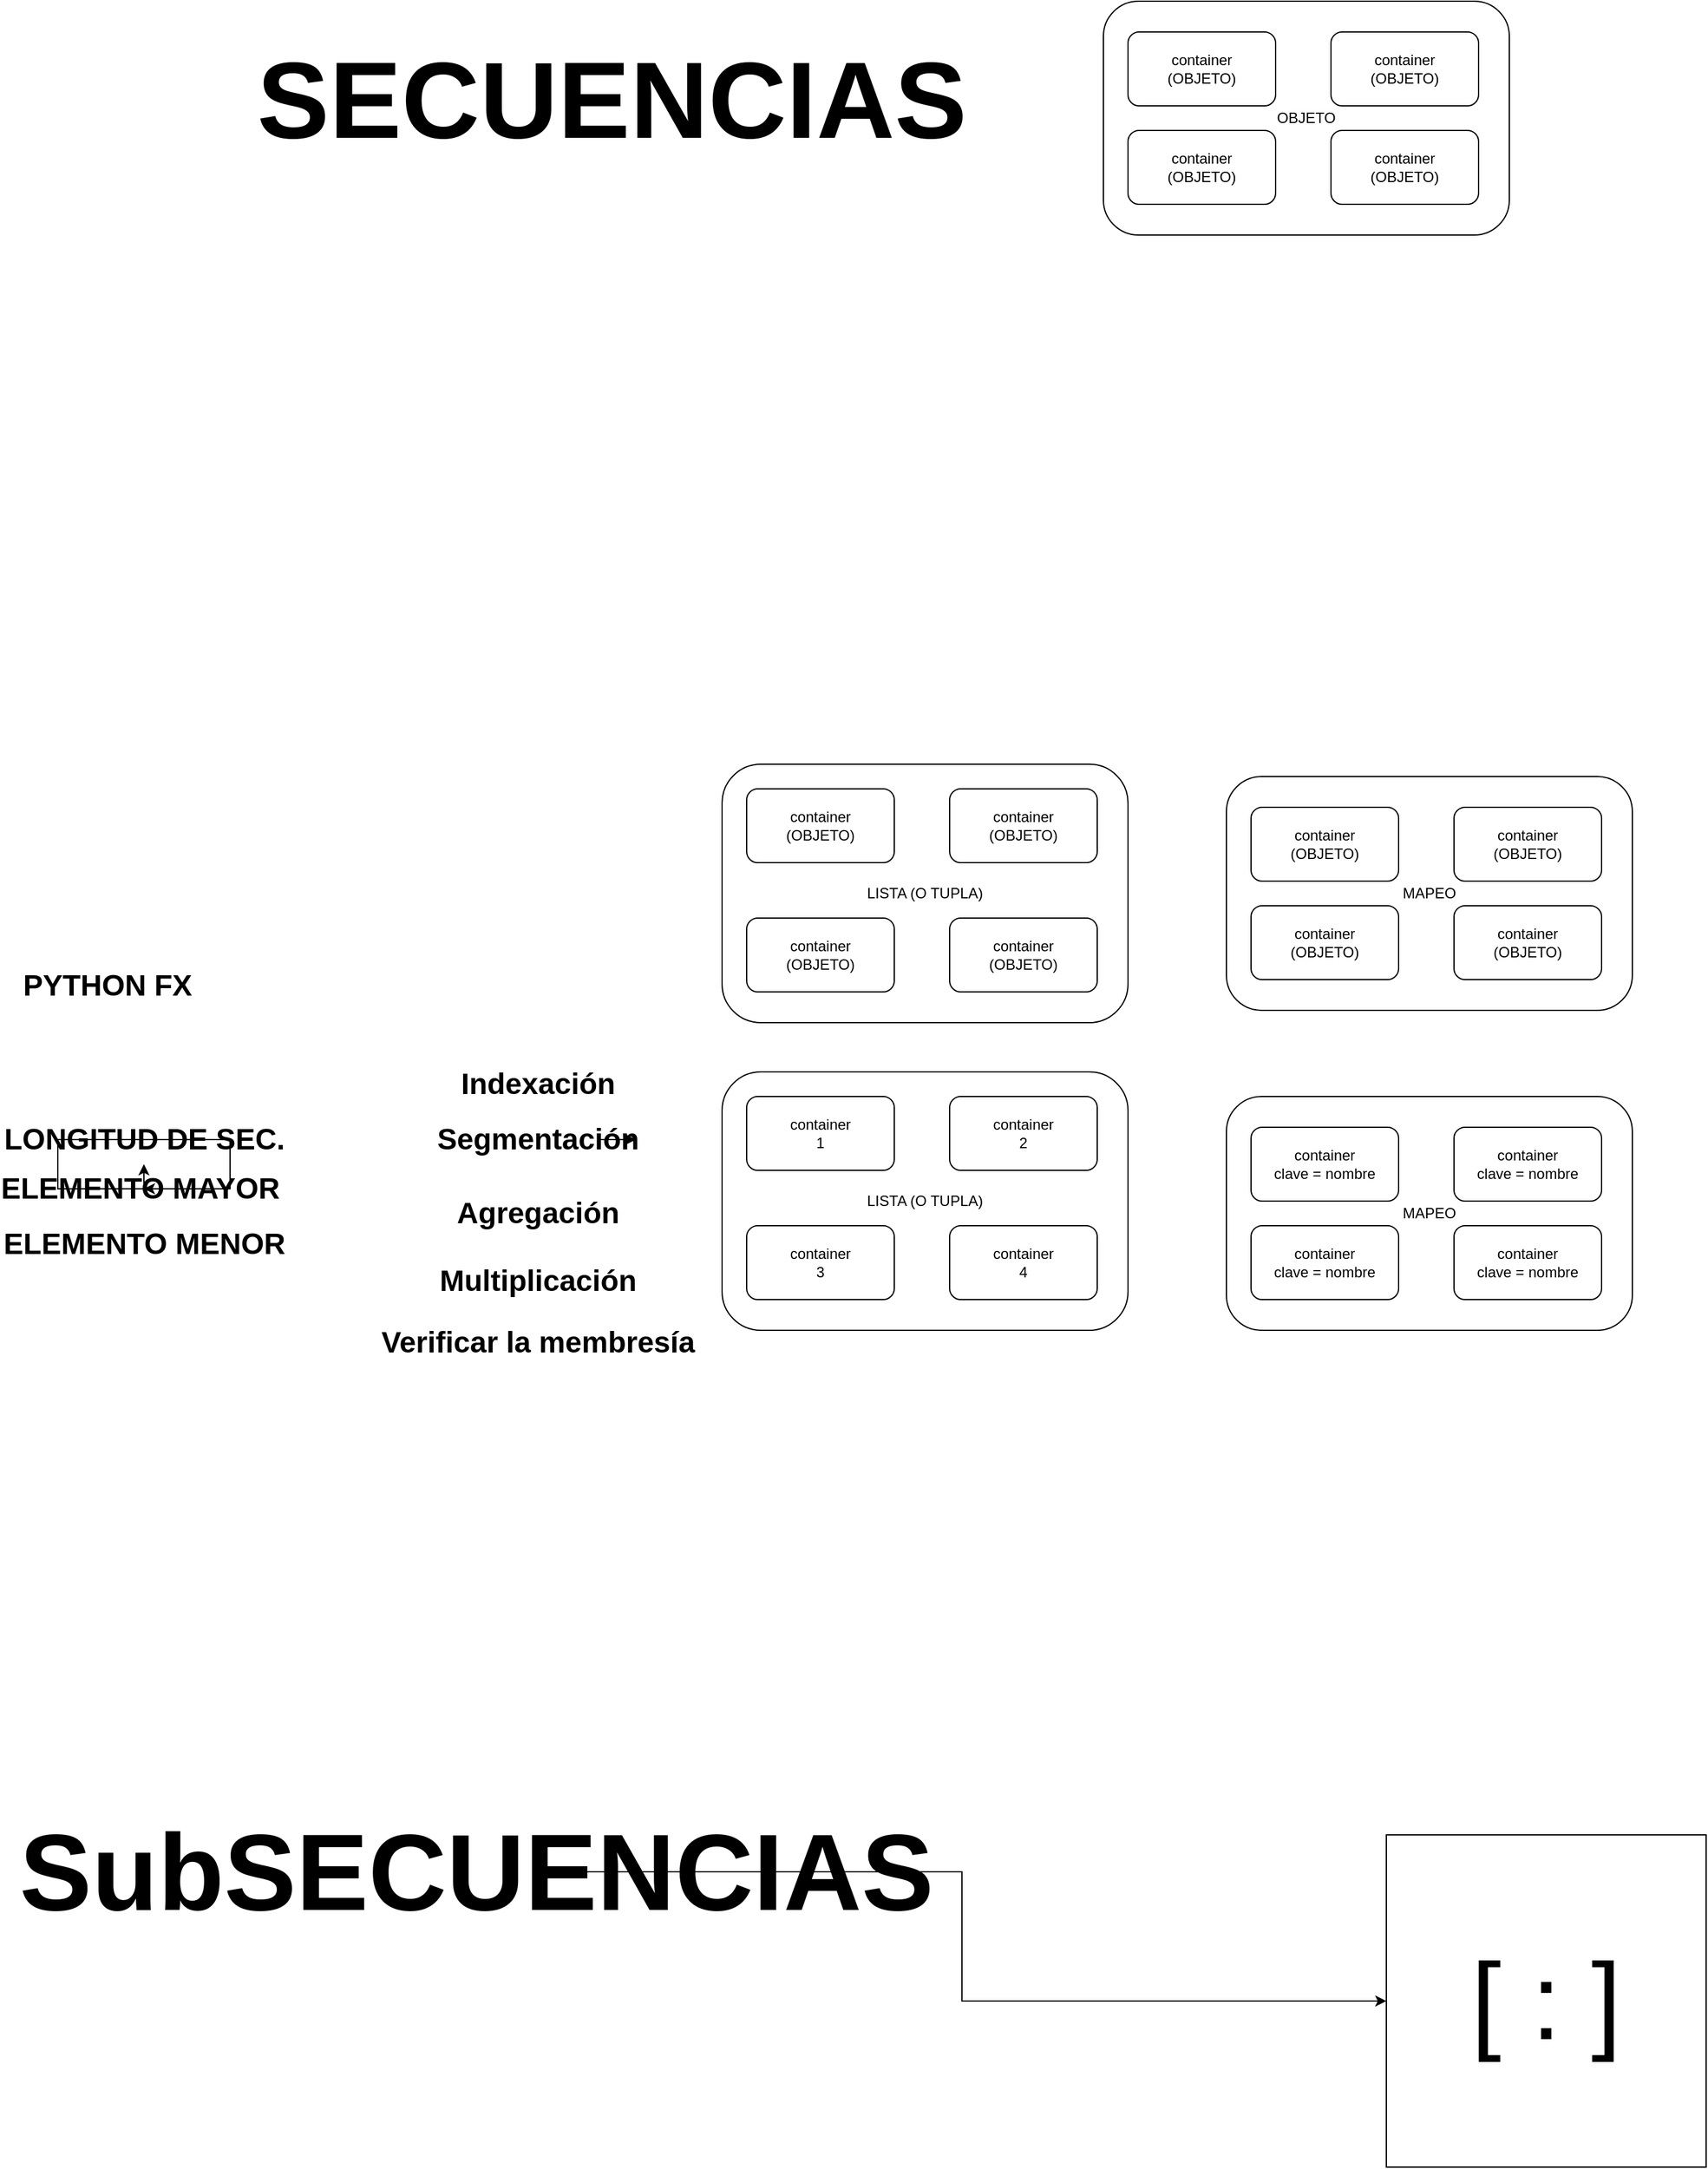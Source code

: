 <mxfile version="21.2.3" type="github">
  <diagram name="Page-1" id="hbJS8XIYNHnMWgaqB1Pa">
    <mxGraphModel dx="2759" dy="2316" grid="1" gridSize="10" guides="1" tooltips="1" connect="1" arrows="1" fold="1" page="1" pageScale="1" pageWidth="850" pageHeight="1100" math="0" shadow="0">
      <root>
        <mxCell id="0" />
        <mxCell id="1" parent="0" />
        <mxCell id="fSCyGF-5-5hf1GWgrKXa-2" value="OBJETO" style="rounded=1;whiteSpace=wrap;html=1;" parent="1" vertex="1">
          <mxGeometry x="500" y="-240" width="330" height="190" as="geometry" />
        </mxCell>
        <mxCell id="fSCyGF-5-5hf1GWgrKXa-1" value="container&lt;br&gt;(OBJETO)" style="rounded=1;whiteSpace=wrap;html=1;" parent="1" vertex="1">
          <mxGeometry x="685" y="-215" width="120" height="60" as="geometry" />
        </mxCell>
        <mxCell id="fSCyGF-5-5hf1GWgrKXa-3" value="container&lt;br&gt;(OBJETO)" style="rounded=1;whiteSpace=wrap;html=1;" parent="1" vertex="1">
          <mxGeometry x="685" y="-135" width="120" height="60" as="geometry" />
        </mxCell>
        <mxCell id="fSCyGF-5-5hf1GWgrKXa-4" value="container&lt;br&gt;(OBJETO)" style="rounded=1;whiteSpace=wrap;html=1;" parent="1" vertex="1">
          <mxGeometry x="520" y="-215" width="120" height="60" as="geometry" />
        </mxCell>
        <mxCell id="fSCyGF-5-5hf1GWgrKXa-5" value="container&lt;br&gt;(OBJETO)" style="rounded=1;whiteSpace=wrap;html=1;" parent="1" vertex="1">
          <mxGeometry x="520" y="-135" width="120" height="60" as="geometry" />
        </mxCell>
        <mxCell id="fSCyGF-5-5hf1GWgrKXa-6" value="LISTA (O TUPLA)" style="rounded=1;whiteSpace=wrap;html=1;" parent="1" vertex="1">
          <mxGeometry x="190" y="380" width="330" height="210" as="geometry" />
        </mxCell>
        <mxCell id="fSCyGF-5-5hf1GWgrKXa-7" value="container&lt;br&gt;(OBJETO)" style="rounded=1;whiteSpace=wrap;html=1;" parent="1" vertex="1">
          <mxGeometry x="375" y="400" width="120" height="60" as="geometry" />
        </mxCell>
        <mxCell id="fSCyGF-5-5hf1GWgrKXa-8" value="container&lt;br&gt;(OBJETO)" style="rounded=1;whiteSpace=wrap;html=1;" parent="1" vertex="1">
          <mxGeometry x="375" y="505" width="120" height="60" as="geometry" />
        </mxCell>
        <mxCell id="fSCyGF-5-5hf1GWgrKXa-9" value="container&lt;br&gt;(OBJETO)" style="rounded=1;whiteSpace=wrap;html=1;" parent="1" vertex="1">
          <mxGeometry x="210" y="400" width="120" height="60" as="geometry" />
        </mxCell>
        <mxCell id="fSCyGF-5-5hf1GWgrKXa-10" value="container&lt;br&gt;(OBJETO)" style="rounded=1;whiteSpace=wrap;html=1;" parent="1" vertex="1">
          <mxGeometry x="210" y="505" width="120" height="60" as="geometry" />
        </mxCell>
        <mxCell id="fSCyGF-5-5hf1GWgrKXa-11" value="LISTA (O TUPLA)" style="rounded=1;whiteSpace=wrap;html=1;" parent="1" vertex="1">
          <mxGeometry x="190" y="630" width="330" height="210" as="geometry" />
        </mxCell>
        <mxCell id="fSCyGF-5-5hf1GWgrKXa-12" value="container&lt;br&gt;2" style="rounded=1;whiteSpace=wrap;html=1;" parent="1" vertex="1">
          <mxGeometry x="375" y="650" width="120" height="60" as="geometry" />
        </mxCell>
        <mxCell id="fSCyGF-5-5hf1GWgrKXa-13" value="container&lt;br&gt;4" style="rounded=1;whiteSpace=wrap;html=1;" parent="1" vertex="1">
          <mxGeometry x="375" y="755" width="120" height="60" as="geometry" />
        </mxCell>
        <mxCell id="fSCyGF-5-5hf1GWgrKXa-14" value="container&lt;br&gt;1" style="rounded=1;whiteSpace=wrap;html=1;" parent="1" vertex="1">
          <mxGeometry x="210" y="650" width="120" height="60" as="geometry" />
        </mxCell>
        <mxCell id="fSCyGF-5-5hf1GWgrKXa-15" value="container&lt;br&gt;3" style="rounded=1;whiteSpace=wrap;html=1;" parent="1" vertex="1">
          <mxGeometry x="210" y="755" width="120" height="60" as="geometry" />
        </mxCell>
        <mxCell id="fSCyGF-5-5hf1GWgrKXa-16" value="MAPEO" style="rounded=1;whiteSpace=wrap;html=1;" parent="1" vertex="1">
          <mxGeometry x="600" y="390" width="330" height="190" as="geometry" />
        </mxCell>
        <mxCell id="fSCyGF-5-5hf1GWgrKXa-17" value="container&lt;br&gt;(OBJETO)" style="rounded=1;whiteSpace=wrap;html=1;" parent="1" vertex="1">
          <mxGeometry x="785" y="415" width="120" height="60" as="geometry" />
        </mxCell>
        <mxCell id="fSCyGF-5-5hf1GWgrKXa-18" value="container&lt;br&gt;(OBJETO)" style="rounded=1;whiteSpace=wrap;html=1;" parent="1" vertex="1">
          <mxGeometry x="785" y="495" width="120" height="60" as="geometry" />
        </mxCell>
        <mxCell id="fSCyGF-5-5hf1GWgrKXa-19" value="container&lt;br&gt;(OBJETO)" style="rounded=1;whiteSpace=wrap;html=1;" parent="1" vertex="1">
          <mxGeometry x="620" y="415" width="120" height="60" as="geometry" />
        </mxCell>
        <mxCell id="fSCyGF-5-5hf1GWgrKXa-20" value="container&lt;br&gt;(OBJETO)" style="rounded=1;whiteSpace=wrap;html=1;" parent="1" vertex="1">
          <mxGeometry x="620" y="495" width="120" height="60" as="geometry" />
        </mxCell>
        <mxCell id="fSCyGF-5-5hf1GWgrKXa-21" value="MAPEO" style="rounded=1;whiteSpace=wrap;html=1;" parent="1" vertex="1">
          <mxGeometry x="600" y="650" width="330" height="190" as="geometry" />
        </mxCell>
        <mxCell id="fSCyGF-5-5hf1GWgrKXa-22" value="container&lt;br&gt;clave = nombre" style="rounded=1;whiteSpace=wrap;html=1;" parent="1" vertex="1">
          <mxGeometry x="785" y="675" width="120" height="60" as="geometry" />
        </mxCell>
        <mxCell id="fSCyGF-5-5hf1GWgrKXa-23" value="container&lt;br&gt;clave = nombre" style="rounded=1;whiteSpace=wrap;html=1;" parent="1" vertex="1">
          <mxGeometry x="785" y="755" width="120" height="60" as="geometry" />
        </mxCell>
        <mxCell id="fSCyGF-5-5hf1GWgrKXa-24" value="container&lt;br&gt;clave = nombre" style="rounded=1;whiteSpace=wrap;html=1;" parent="1" vertex="1">
          <mxGeometry x="620" y="675" width="120" height="60" as="geometry" />
        </mxCell>
        <mxCell id="fSCyGF-5-5hf1GWgrKXa-25" value="container&lt;br&gt;clave = nombre" style="rounded=1;whiteSpace=wrap;html=1;" parent="1" vertex="1">
          <mxGeometry x="620" y="755" width="120" height="60" as="geometry" />
        </mxCell>
        <mxCell id="fSCyGF-5-5hf1GWgrKXa-26" value="Indexación" style="text;strokeColor=none;fillColor=none;html=1;fontSize=24;fontStyle=1;verticalAlign=middle;align=center;" parent="1" vertex="1">
          <mxGeometry x="-10" y="620" width="100" height="40" as="geometry" />
        </mxCell>
        <mxCell id="fSCyGF-5-5hf1GWgrKXa-28" style="edgeStyle=orthogonalEdgeStyle;rounded=0;orthogonalLoop=1;jettySize=auto;html=1;exitX=1;exitY=0.5;exitDx=0;exitDy=0;" parent="1" source="fSCyGF-5-5hf1GWgrKXa-27" edge="1">
          <mxGeometry relative="1" as="geometry">
            <mxPoint x="120" y="685" as="targetPoint" />
          </mxGeometry>
        </mxCell>
        <mxCell id="fSCyGF-5-5hf1GWgrKXa-27" value="Segmentación" style="text;strokeColor=none;fillColor=none;html=1;fontSize=24;fontStyle=1;verticalAlign=middle;align=center;" parent="1" vertex="1">
          <mxGeometry x="-10" y="665" width="100" height="40" as="geometry" />
        </mxCell>
        <mxCell id="fSCyGF-5-5hf1GWgrKXa-29" value="Agregación" style="text;strokeColor=none;fillColor=none;html=1;fontSize=24;fontStyle=1;verticalAlign=middle;align=center;" parent="1" vertex="1">
          <mxGeometry x="-10" y="725" width="100" height="40" as="geometry" />
        </mxCell>
        <mxCell id="fSCyGF-5-5hf1GWgrKXa-30" value="Multiplicación" style="text;strokeColor=none;fillColor=none;html=1;fontSize=24;fontStyle=1;verticalAlign=middle;align=center;" parent="1" vertex="1">
          <mxGeometry x="-10" y="780" width="100" height="40" as="geometry" />
        </mxCell>
        <mxCell id="fSCyGF-5-5hf1GWgrKXa-31" value="Verificar la membresía" style="text;strokeColor=none;fillColor=none;html=1;fontSize=24;fontStyle=1;verticalAlign=middle;align=center;" parent="1" vertex="1">
          <mxGeometry x="-10" y="830" width="100" height="40" as="geometry" />
        </mxCell>
        <mxCell id="fSCyGF-5-5hf1GWgrKXa-32" value="PYTHON FX" style="text;strokeColor=none;fillColor=none;html=1;fontSize=24;fontStyle=1;verticalAlign=middle;align=center;" parent="1" vertex="1">
          <mxGeometry x="-360" y="540" width="100" height="40" as="geometry" />
        </mxCell>
        <mxCell id="fSCyGF-5-5hf1GWgrKXa-33" value="LONGITUD DE SEC." style="text;strokeColor=none;fillColor=none;html=1;fontSize=24;fontStyle=1;verticalAlign=middle;align=center;" parent="1" vertex="1">
          <mxGeometry x="-330" y="665" width="100" height="40" as="geometry" />
        </mxCell>
        <mxCell id="fSCyGF-5-5hf1GWgrKXa-34" style="edgeStyle=orthogonalEdgeStyle;rounded=0;orthogonalLoop=1;jettySize=auto;html=1;exitX=1;exitY=0.5;exitDx=0;exitDy=0;" parent="1" source="fSCyGF-5-5hf1GWgrKXa-35" target="fSCyGF-5-5hf1GWgrKXa-33" edge="1">
          <mxGeometry relative="1" as="geometry" />
        </mxCell>
        <mxCell id="fSCyGF-5-5hf1GWgrKXa-36" value="ELEMENTO MENOR" style="text;strokeColor=none;fillColor=none;html=1;fontSize=24;fontStyle=1;verticalAlign=middle;align=center;" parent="1" vertex="1">
          <mxGeometry x="-330" y="750" width="100" height="40" as="geometry" />
        </mxCell>
        <mxCell id="fSCyGF-5-5hf1GWgrKXa-37" value="" style="edgeStyle=orthogonalEdgeStyle;rounded=0;orthogonalLoop=1;jettySize=auto;html=1;exitX=1;exitY=0.5;exitDx=0;exitDy=0;" parent="1" source="fSCyGF-5-5hf1GWgrKXa-33" target="fSCyGF-5-5hf1GWgrKXa-35" edge="1">
          <mxGeometry relative="1" as="geometry">
            <mxPoint x="-220" y="645" as="sourcePoint" />
            <mxPoint x="-270" y="665" as="targetPoint" />
          </mxGeometry>
        </mxCell>
        <mxCell id="fSCyGF-5-5hf1GWgrKXa-35" value="ELEMENTO MAYOR&amp;nbsp;" style="text;strokeColor=none;fillColor=none;html=1;fontSize=24;fontStyle=1;verticalAlign=middle;align=center;" parent="1" vertex="1">
          <mxGeometry x="-330" y="705" width="100" height="40" as="geometry" />
        </mxCell>
        <mxCell id="gIvhGqSCqcrA7MmU7XDW-1" value="&lt;font style=&quot;font-size: 88px;&quot;&gt;SECUENCIAS&lt;/font&gt;" style="text;strokeColor=none;fillColor=none;html=1;fontSize=24;fontStyle=1;verticalAlign=middle;align=center;" vertex="1" parent="1">
          <mxGeometry x="50" y="-180" width="100" height="40" as="geometry" />
        </mxCell>
        <mxCell id="gIvhGqSCqcrA7MmU7XDW-4" value="" style="edgeStyle=orthogonalEdgeStyle;rounded=0;orthogonalLoop=1;jettySize=auto;html=1;" edge="1" parent="1" source="gIvhGqSCqcrA7MmU7XDW-2" target="gIvhGqSCqcrA7MmU7XDW-3">
          <mxGeometry relative="1" as="geometry" />
        </mxCell>
        <mxCell id="gIvhGqSCqcrA7MmU7XDW-2" value="&lt;font style=&quot;font-size: 88px;&quot;&gt;SubSECUENCIAS&lt;/font&gt;" style="text;strokeColor=none;fillColor=none;html=1;fontSize=24;fontStyle=1;verticalAlign=middle;align=center;" vertex="1" parent="1">
          <mxGeometry x="-60" y="1260" width="100" height="40" as="geometry" />
        </mxCell>
        <mxCell id="gIvhGqSCqcrA7MmU7XDW-3" value="&lt;span style=&quot;font-size: 88px;&quot;&gt;[ : ]&lt;/span&gt;" style="whiteSpace=wrap;html=1;" vertex="1" parent="1">
          <mxGeometry x="730" y="1250" width="260" height="270" as="geometry" />
        </mxCell>
      </root>
    </mxGraphModel>
  </diagram>
</mxfile>
